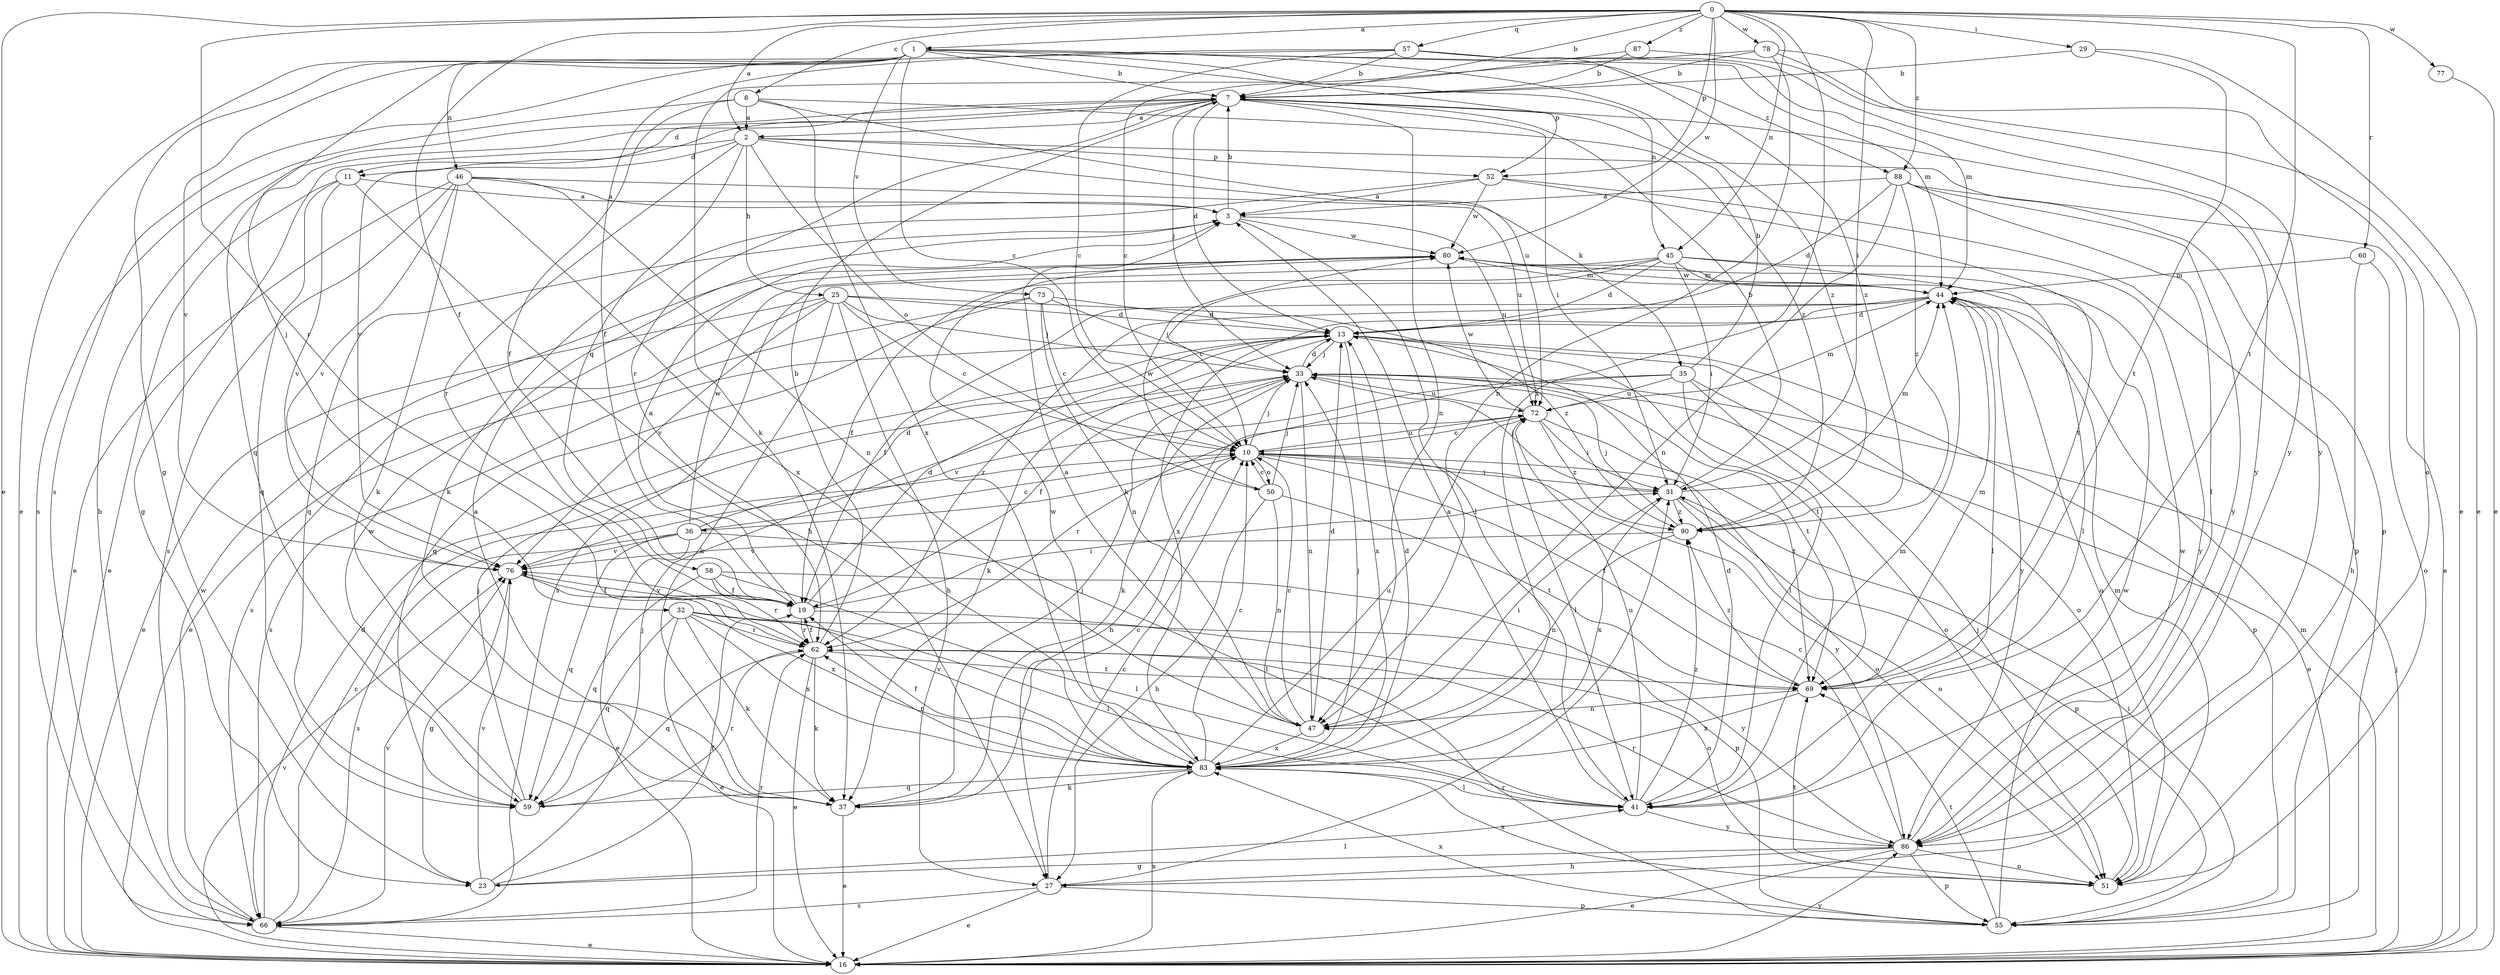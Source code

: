 strict digraph  {
0;
1;
2;
3;
7;
8;
10;
11;
13;
16;
19;
23;
25;
27;
29;
31;
32;
33;
35;
36;
37;
41;
44;
45;
46;
47;
50;
51;
52;
55;
57;
58;
59;
60;
62;
66;
69;
72;
73;
76;
77;
78;
80;
83;
86;
87;
88;
90;
0 -> 1  [label=a];
0 -> 2  [label=a];
0 -> 7  [label=b];
0 -> 8  [label=c];
0 -> 16  [label=e];
0 -> 19  [label=f];
0 -> 29  [label=i];
0 -> 31  [label=i];
0 -> 45  [label=n];
0 -> 52  [label=p];
0 -> 57  [label=q];
0 -> 60  [label=r];
0 -> 62  [label=r];
0 -> 69  [label=t];
0 -> 77  [label=w];
0 -> 78  [label=w];
0 -> 80  [label=w];
0 -> 83  [label=x];
0 -> 87  [label=z];
0 -> 88  [label=z];
1 -> 7  [label=b];
1 -> 10  [label=c];
1 -> 16  [label=e];
1 -> 23  [label=g];
1 -> 32  [label=j];
1 -> 44  [label=m];
1 -> 45  [label=n];
1 -> 46  [label=n];
1 -> 52  [label=p];
1 -> 73  [label=v];
1 -> 76  [label=v];
1 -> 88  [label=z];
1 -> 90  [label=z];
2 -> 11  [label=d];
2 -> 23  [label=g];
2 -> 25  [label=h];
2 -> 35  [label=k];
2 -> 50  [label=o];
2 -> 52  [label=p];
2 -> 55  [label=p];
2 -> 58  [label=q];
2 -> 62  [label=r];
3 -> 7  [label=b];
3 -> 41  [label=l];
3 -> 59  [label=q];
3 -> 72  [label=u];
3 -> 80  [label=w];
7 -> 2  [label=a];
7 -> 11  [label=d];
7 -> 13  [label=d];
7 -> 31  [label=i];
7 -> 33  [label=j];
7 -> 47  [label=n];
7 -> 59  [label=q];
7 -> 62  [label=r];
7 -> 76  [label=v];
7 -> 86  [label=y];
8 -> 2  [label=a];
8 -> 19  [label=f];
8 -> 66  [label=s];
8 -> 72  [label=u];
8 -> 83  [label=x];
8 -> 90  [label=z];
10 -> 31  [label=i];
10 -> 33  [label=j];
10 -> 36  [label=k];
10 -> 50  [label=o];
10 -> 51  [label=o];
10 -> 69  [label=t];
10 -> 72  [label=u];
10 -> 86  [label=y];
11 -> 3  [label=a];
11 -> 16  [label=e];
11 -> 27  [label=h];
11 -> 59  [label=q];
11 -> 76  [label=v];
13 -> 33  [label=j];
13 -> 37  [label=k];
13 -> 51  [label=o];
13 -> 55  [label=p];
13 -> 66  [label=s];
13 -> 69  [label=t];
13 -> 83  [label=x];
16 -> 33  [label=j];
16 -> 44  [label=m];
16 -> 76  [label=v];
16 -> 83  [label=x];
16 -> 86  [label=y];
19 -> 3  [label=a];
19 -> 13  [label=d];
19 -> 31  [label=i];
19 -> 51  [label=o];
19 -> 62  [label=r];
19 -> 76  [label=v];
23 -> 19  [label=f];
23 -> 33  [label=j];
23 -> 41  [label=l];
23 -> 76  [label=v];
25 -> 10  [label=c];
25 -> 13  [label=d];
25 -> 16  [label=e];
25 -> 27  [label=h];
25 -> 33  [label=j];
25 -> 37  [label=k];
25 -> 66  [label=s];
25 -> 76  [label=v];
25 -> 90  [label=z];
27 -> 10  [label=c];
27 -> 16  [label=e];
27 -> 31  [label=i];
27 -> 55  [label=p];
27 -> 66  [label=s];
29 -> 7  [label=b];
29 -> 16  [label=e];
29 -> 69  [label=t];
31 -> 7  [label=b];
31 -> 33  [label=j];
31 -> 44  [label=m];
31 -> 51  [label=o];
31 -> 55  [label=p];
31 -> 83  [label=x];
31 -> 90  [label=z];
32 -> 16  [label=e];
32 -> 37  [label=k];
32 -> 41  [label=l];
32 -> 59  [label=q];
32 -> 62  [label=r];
32 -> 83  [label=x];
32 -> 86  [label=y];
33 -> 13  [label=d];
33 -> 19  [label=f];
33 -> 37  [label=k];
33 -> 47  [label=n];
33 -> 69  [label=t];
33 -> 72  [label=u];
35 -> 7  [label=b];
35 -> 16  [label=e];
35 -> 27  [label=h];
35 -> 41  [label=l];
35 -> 51  [label=o];
35 -> 72  [label=u];
35 -> 76  [label=v];
36 -> 10  [label=c];
36 -> 13  [label=d];
36 -> 16  [label=e];
36 -> 41  [label=l];
36 -> 59  [label=q];
36 -> 66  [label=s];
36 -> 76  [label=v];
36 -> 80  [label=w];
37 -> 3  [label=a];
37 -> 10  [label=c];
37 -> 16  [label=e];
37 -> 33  [label=j];
41 -> 3  [label=a];
41 -> 13  [label=d];
41 -> 44  [label=m];
41 -> 72  [label=u];
41 -> 86  [label=y];
41 -> 90  [label=z];
44 -> 13  [label=d];
44 -> 19  [label=f];
44 -> 41  [label=l];
44 -> 51  [label=o];
44 -> 62  [label=r];
44 -> 80  [label=w];
44 -> 83  [label=x];
44 -> 86  [label=y];
45 -> 10  [label=c];
45 -> 13  [label=d];
45 -> 19  [label=f];
45 -> 31  [label=i];
45 -> 41  [label=l];
45 -> 44  [label=m];
45 -> 66  [label=s];
45 -> 86  [label=y];
46 -> 3  [label=a];
46 -> 16  [label=e];
46 -> 37  [label=k];
46 -> 47  [label=n];
46 -> 66  [label=s];
46 -> 72  [label=u];
46 -> 76  [label=v];
46 -> 83  [label=x];
47 -> 3  [label=a];
47 -> 10  [label=c];
47 -> 13  [label=d];
47 -> 31  [label=i];
47 -> 83  [label=x];
50 -> 10  [label=c];
50 -> 27  [label=h];
50 -> 33  [label=j];
50 -> 47  [label=n];
50 -> 69  [label=t];
50 -> 80  [label=w];
51 -> 33  [label=j];
51 -> 44  [label=m];
51 -> 69  [label=t];
51 -> 83  [label=x];
52 -> 3  [label=a];
52 -> 37  [label=k];
52 -> 55  [label=p];
52 -> 69  [label=t];
52 -> 80  [label=w];
55 -> 31  [label=i];
55 -> 62  [label=r];
55 -> 69  [label=t];
55 -> 80  [label=w];
55 -> 83  [label=x];
57 -> 7  [label=b];
57 -> 10  [label=c];
57 -> 19  [label=f];
57 -> 44  [label=m];
57 -> 66  [label=s];
57 -> 86  [label=y];
57 -> 90  [label=z];
58 -> 19  [label=f];
58 -> 41  [label=l];
58 -> 55  [label=p];
58 -> 59  [label=q];
58 -> 62  [label=r];
59 -> 33  [label=j];
59 -> 62  [label=r];
59 -> 80  [label=w];
60 -> 27  [label=h];
60 -> 44  [label=m];
60 -> 51  [label=o];
62 -> 7  [label=b];
62 -> 16  [label=e];
62 -> 19  [label=f];
62 -> 37  [label=k];
62 -> 59  [label=q];
62 -> 69  [label=t];
66 -> 7  [label=b];
66 -> 10  [label=c];
66 -> 13  [label=d];
66 -> 16  [label=e];
66 -> 62  [label=r];
66 -> 76  [label=v];
66 -> 80  [label=w];
69 -> 44  [label=m];
69 -> 47  [label=n];
69 -> 83  [label=x];
69 -> 90  [label=z];
72 -> 10  [label=c];
72 -> 31  [label=i];
72 -> 41  [label=l];
72 -> 44  [label=m];
72 -> 62  [label=r];
72 -> 69  [label=t];
72 -> 80  [label=w];
72 -> 90  [label=z];
73 -> 10  [label=c];
73 -> 13  [label=d];
73 -> 16  [label=e];
73 -> 33  [label=j];
73 -> 47  [label=n];
73 -> 59  [label=q];
76 -> 19  [label=f];
76 -> 23  [label=g];
76 -> 83  [label=x];
77 -> 16  [label=e];
78 -> 7  [label=b];
78 -> 37  [label=k];
78 -> 47  [label=n];
78 -> 51  [label=o];
78 -> 86  [label=y];
80 -> 44  [label=m];
83 -> 10  [label=c];
83 -> 13  [label=d];
83 -> 19  [label=f];
83 -> 33  [label=j];
83 -> 37  [label=k];
83 -> 41  [label=l];
83 -> 59  [label=q];
83 -> 62  [label=r];
83 -> 72  [label=u];
83 -> 76  [label=v];
83 -> 80  [label=w];
86 -> 10  [label=c];
86 -> 16  [label=e];
86 -> 23  [label=g];
86 -> 27  [label=h];
86 -> 51  [label=o];
86 -> 55  [label=p];
86 -> 62  [label=r];
86 -> 80  [label=w];
87 -> 7  [label=b];
87 -> 10  [label=c];
87 -> 16  [label=e];
88 -> 3  [label=a];
88 -> 13  [label=d];
88 -> 16  [label=e];
88 -> 41  [label=l];
88 -> 47  [label=n];
88 -> 86  [label=y];
88 -> 90  [label=z];
90 -> 33  [label=j];
90 -> 47  [label=n];
90 -> 76  [label=v];
}

